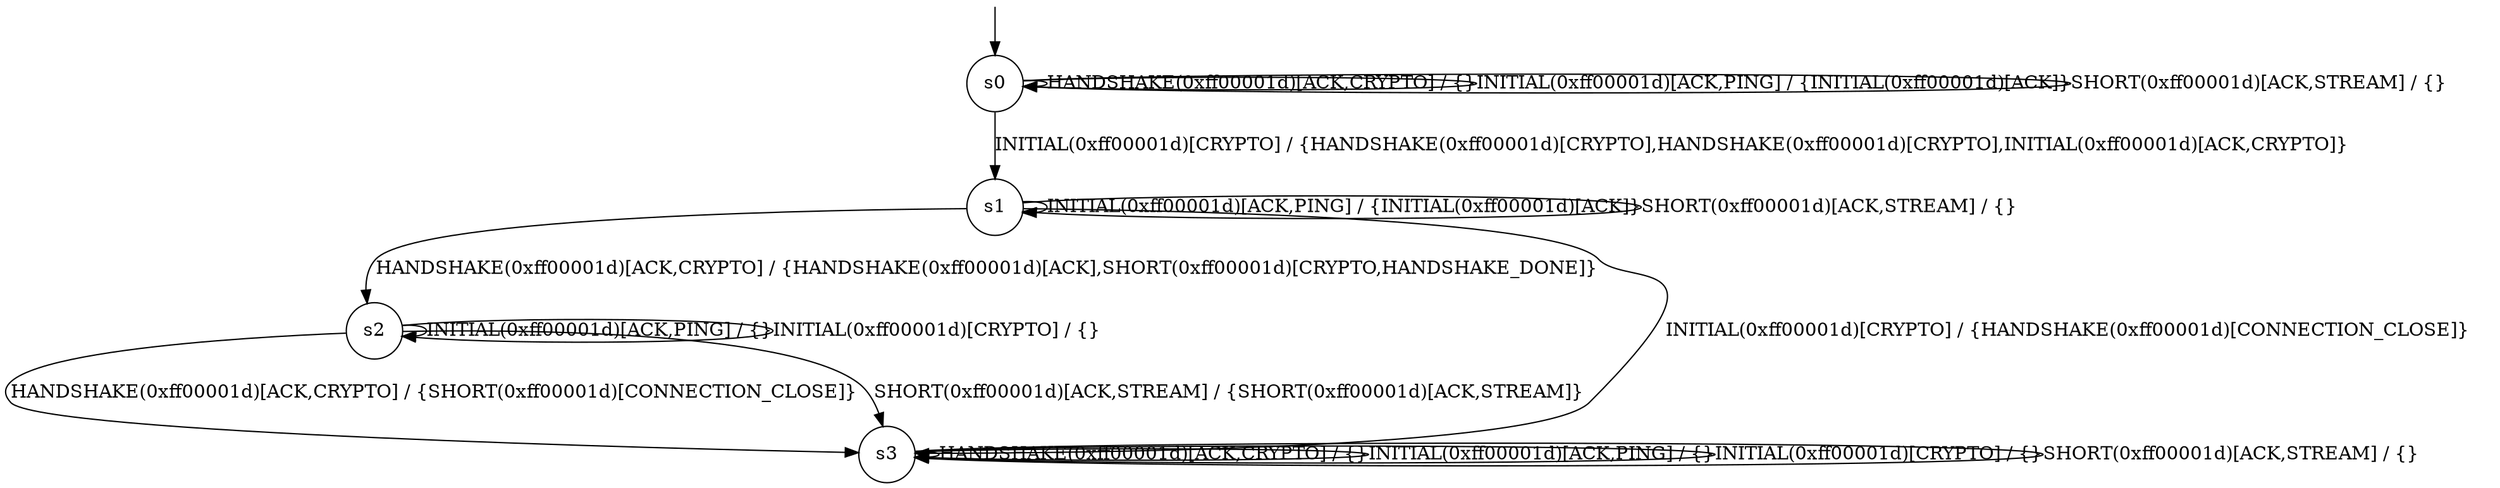 digraph g {

	s0 [shape="circle" label="s0"];
	s1 [shape="circle" label="s1"];
	s2 [shape="circle" label="s2"];
	s3 [shape="circle" label="s3"];
	s0 -> s0 [label="HANDSHAKE(0xff00001d)[ACK,CRYPTO] / {}"];
	s0 -> s0 [label="INITIAL(0xff00001d)[ACK,PING] / {INITIAL(0xff00001d)[ACK]}"];
	s0 -> s1 [label="INITIAL(0xff00001d)[CRYPTO] / {HANDSHAKE(0xff00001d)[CRYPTO],HANDSHAKE(0xff00001d)[CRYPTO],INITIAL(0xff00001d)[ACK,CRYPTO]}"];
	s0 -> s0 [label="SHORT(0xff00001d)[ACK,STREAM] / {}"];
	s1 -> s2 [label="HANDSHAKE(0xff00001d)[ACK,CRYPTO] / {HANDSHAKE(0xff00001d)[ACK],SHORT(0xff00001d)[CRYPTO,HANDSHAKE_DONE]}"];
	s1 -> s1 [label="INITIAL(0xff00001d)[ACK,PING] / {INITIAL(0xff00001d)[ACK]}"];
	s1 -> s3 [label="INITIAL(0xff00001d)[CRYPTO] / {HANDSHAKE(0xff00001d)[CONNECTION_CLOSE]}"];
	s1 -> s1 [label="SHORT(0xff00001d)[ACK,STREAM] / {}"];
	s2 -> s3 [label="HANDSHAKE(0xff00001d)[ACK,CRYPTO] / {SHORT(0xff00001d)[CONNECTION_CLOSE]}"];
	s2 -> s2 [label="INITIAL(0xff00001d)[ACK,PING] / {}"];
	s2 -> s2 [label="INITIAL(0xff00001d)[CRYPTO] / {}"];
	s2 -> s3 [label="SHORT(0xff00001d)[ACK,STREAM] / {SHORT(0xff00001d)[ACK,STREAM]}"];
	s3 -> s3 [label="HANDSHAKE(0xff00001d)[ACK,CRYPTO] / {}"];
	s3 -> s3 [label="INITIAL(0xff00001d)[ACK,PING] / {}"];
	s3 -> s3 [label="INITIAL(0xff00001d)[CRYPTO] / {}"];
	s3 -> s3 [label="SHORT(0xff00001d)[ACK,STREAM] / {}"];

__start0 [label="" shape="none" width="0" height="0"];
__start0 -> s0;

}
